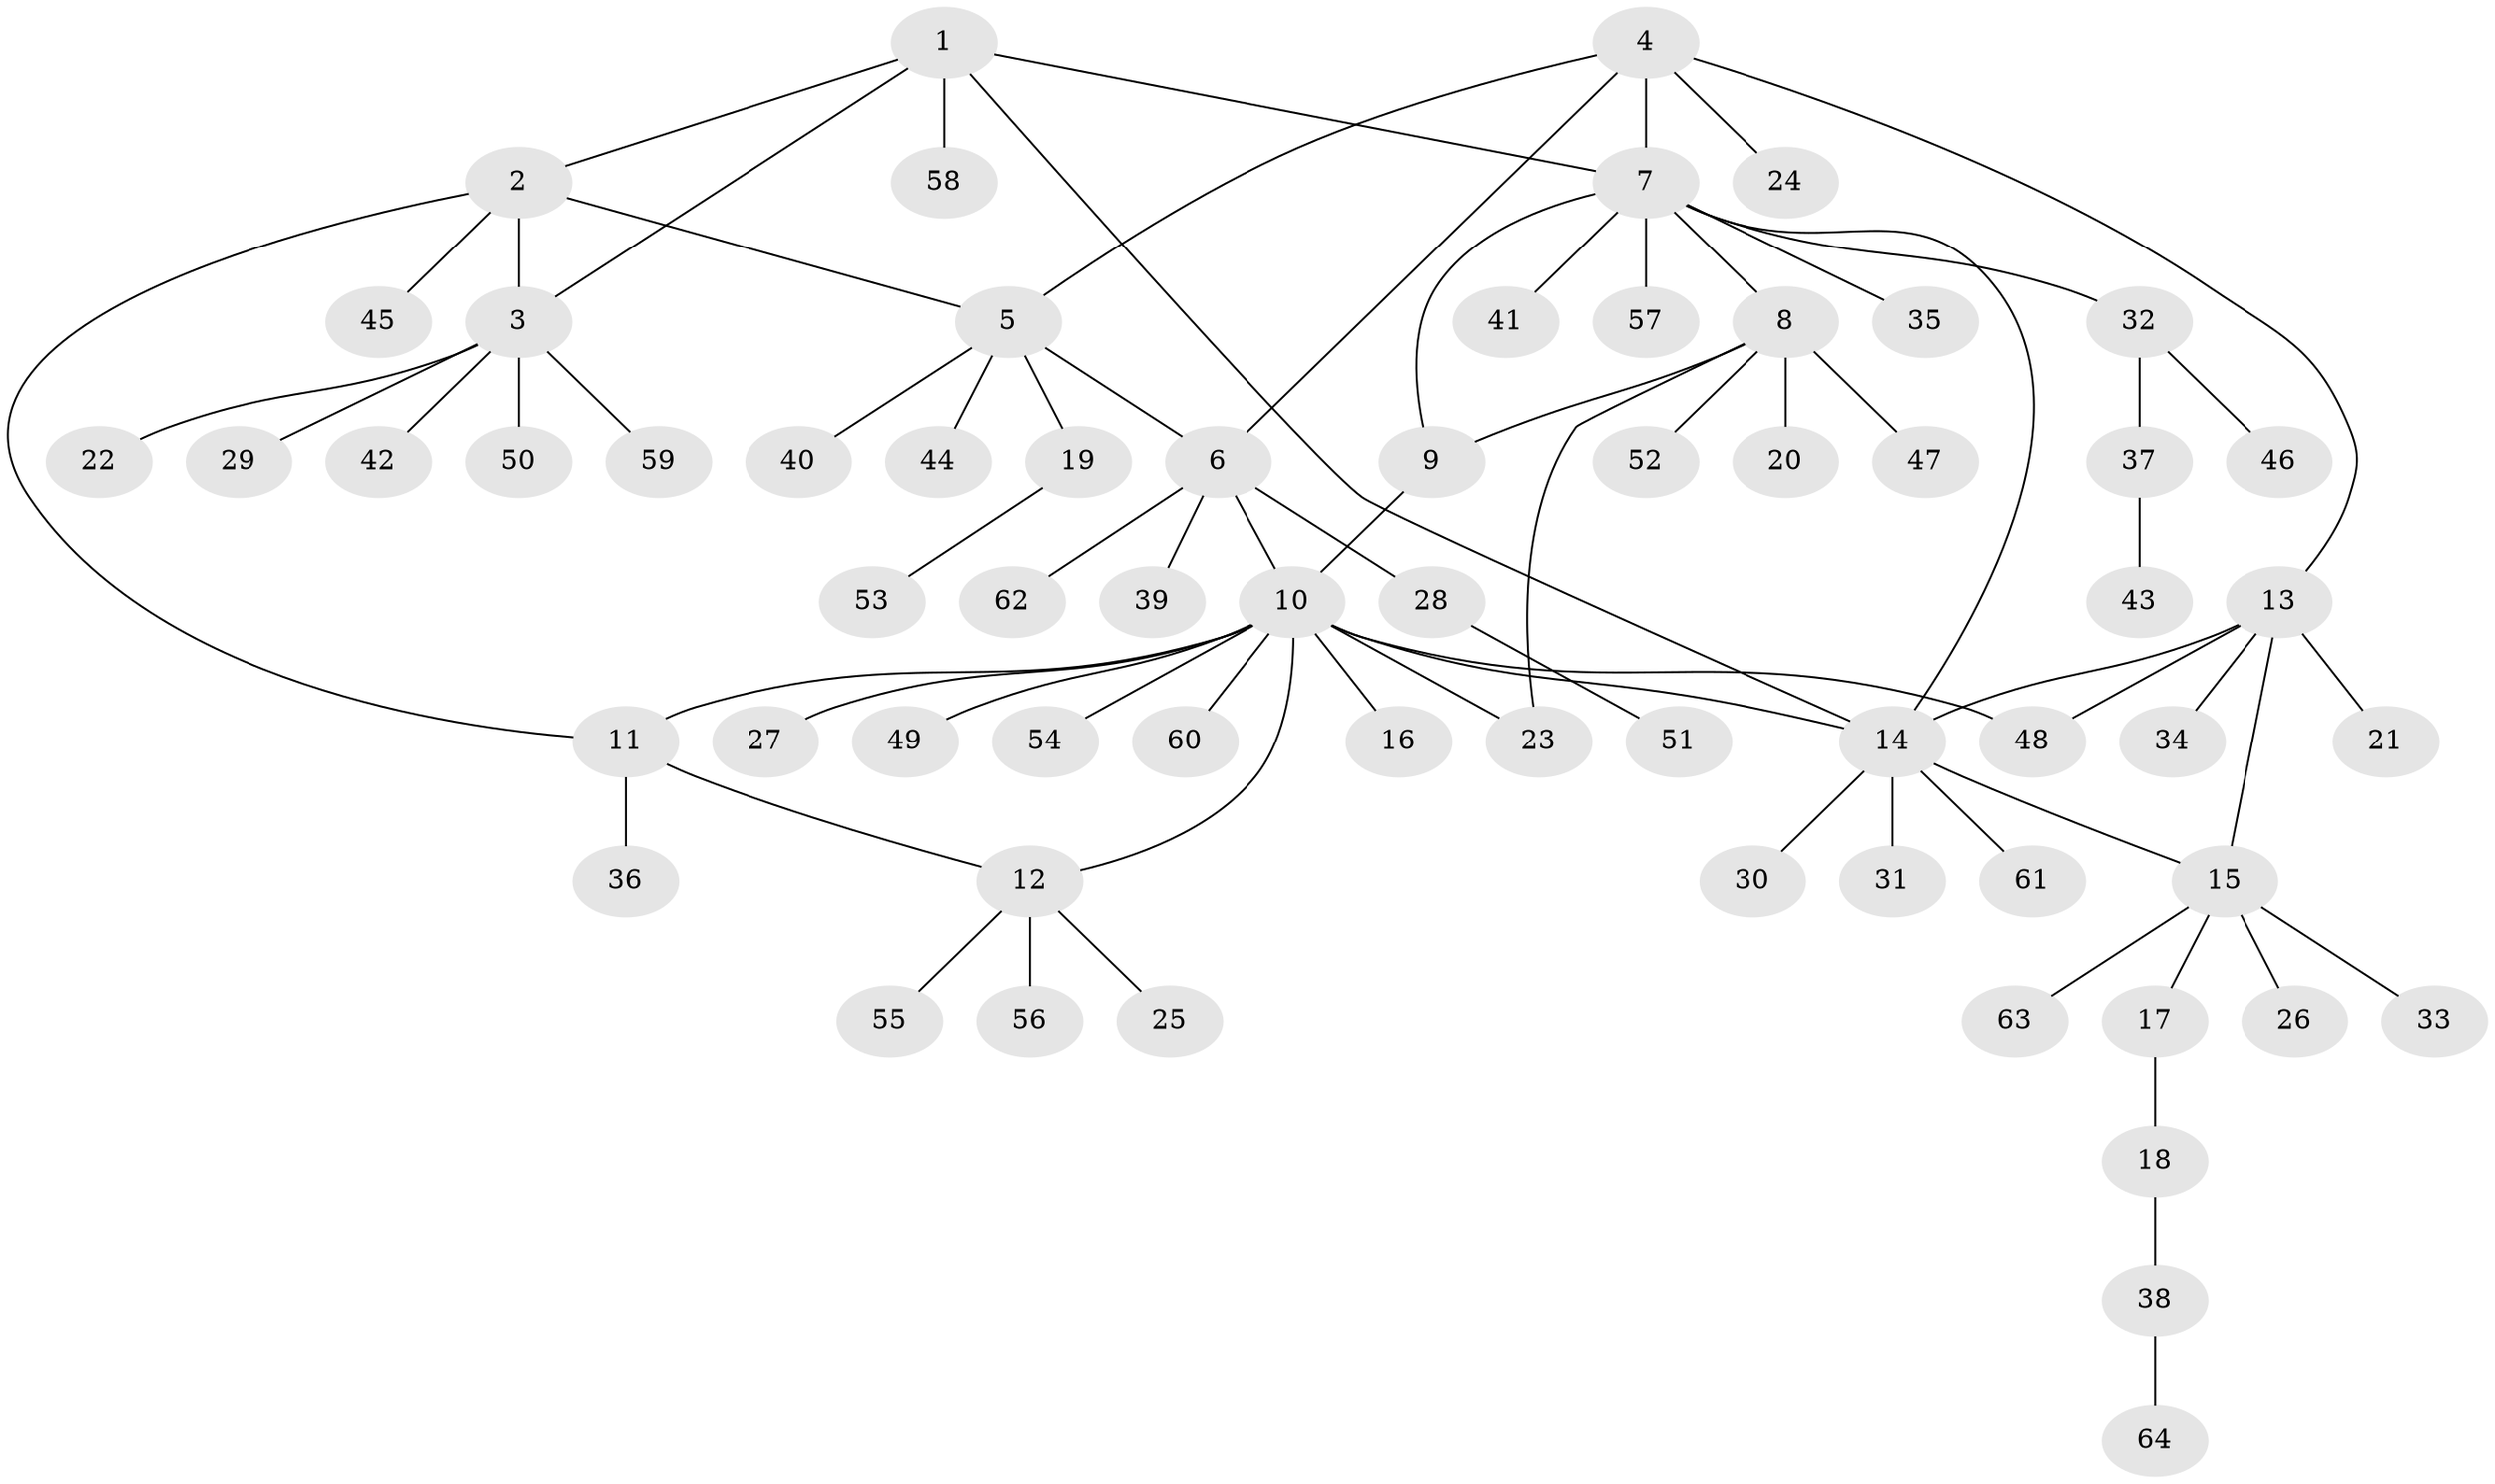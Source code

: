 // Generated by graph-tools (version 1.1) at 2025/16/03/09/25 04:16:07]
// undirected, 64 vertices, 76 edges
graph export_dot {
graph [start="1"]
  node [color=gray90,style=filled];
  1;
  2;
  3;
  4;
  5;
  6;
  7;
  8;
  9;
  10;
  11;
  12;
  13;
  14;
  15;
  16;
  17;
  18;
  19;
  20;
  21;
  22;
  23;
  24;
  25;
  26;
  27;
  28;
  29;
  30;
  31;
  32;
  33;
  34;
  35;
  36;
  37;
  38;
  39;
  40;
  41;
  42;
  43;
  44;
  45;
  46;
  47;
  48;
  49;
  50;
  51;
  52;
  53;
  54;
  55;
  56;
  57;
  58;
  59;
  60;
  61;
  62;
  63;
  64;
  1 -- 2;
  1 -- 3;
  1 -- 7;
  1 -- 14;
  1 -- 58;
  2 -- 3;
  2 -- 5;
  2 -- 11;
  2 -- 45;
  3 -- 22;
  3 -- 29;
  3 -- 42;
  3 -- 50;
  3 -- 59;
  4 -- 5;
  4 -- 6;
  4 -- 7;
  4 -- 13;
  4 -- 24;
  5 -- 6;
  5 -- 19;
  5 -- 40;
  5 -- 44;
  6 -- 10;
  6 -- 28;
  6 -- 39;
  6 -- 62;
  7 -- 8;
  7 -- 9;
  7 -- 14;
  7 -- 32;
  7 -- 35;
  7 -- 41;
  7 -- 57;
  8 -- 9;
  8 -- 20;
  8 -- 23;
  8 -- 47;
  8 -- 52;
  9 -- 10;
  10 -- 11;
  10 -- 12;
  10 -- 14;
  10 -- 16;
  10 -- 23;
  10 -- 27;
  10 -- 48;
  10 -- 49;
  10 -- 54;
  10 -- 60;
  11 -- 12;
  11 -- 36;
  12 -- 25;
  12 -- 55;
  12 -- 56;
  13 -- 14;
  13 -- 15;
  13 -- 21;
  13 -- 34;
  13 -- 48;
  14 -- 15;
  14 -- 30;
  14 -- 31;
  14 -- 61;
  15 -- 17;
  15 -- 26;
  15 -- 33;
  15 -- 63;
  17 -- 18;
  18 -- 38;
  19 -- 53;
  28 -- 51;
  32 -- 37;
  32 -- 46;
  37 -- 43;
  38 -- 64;
}
